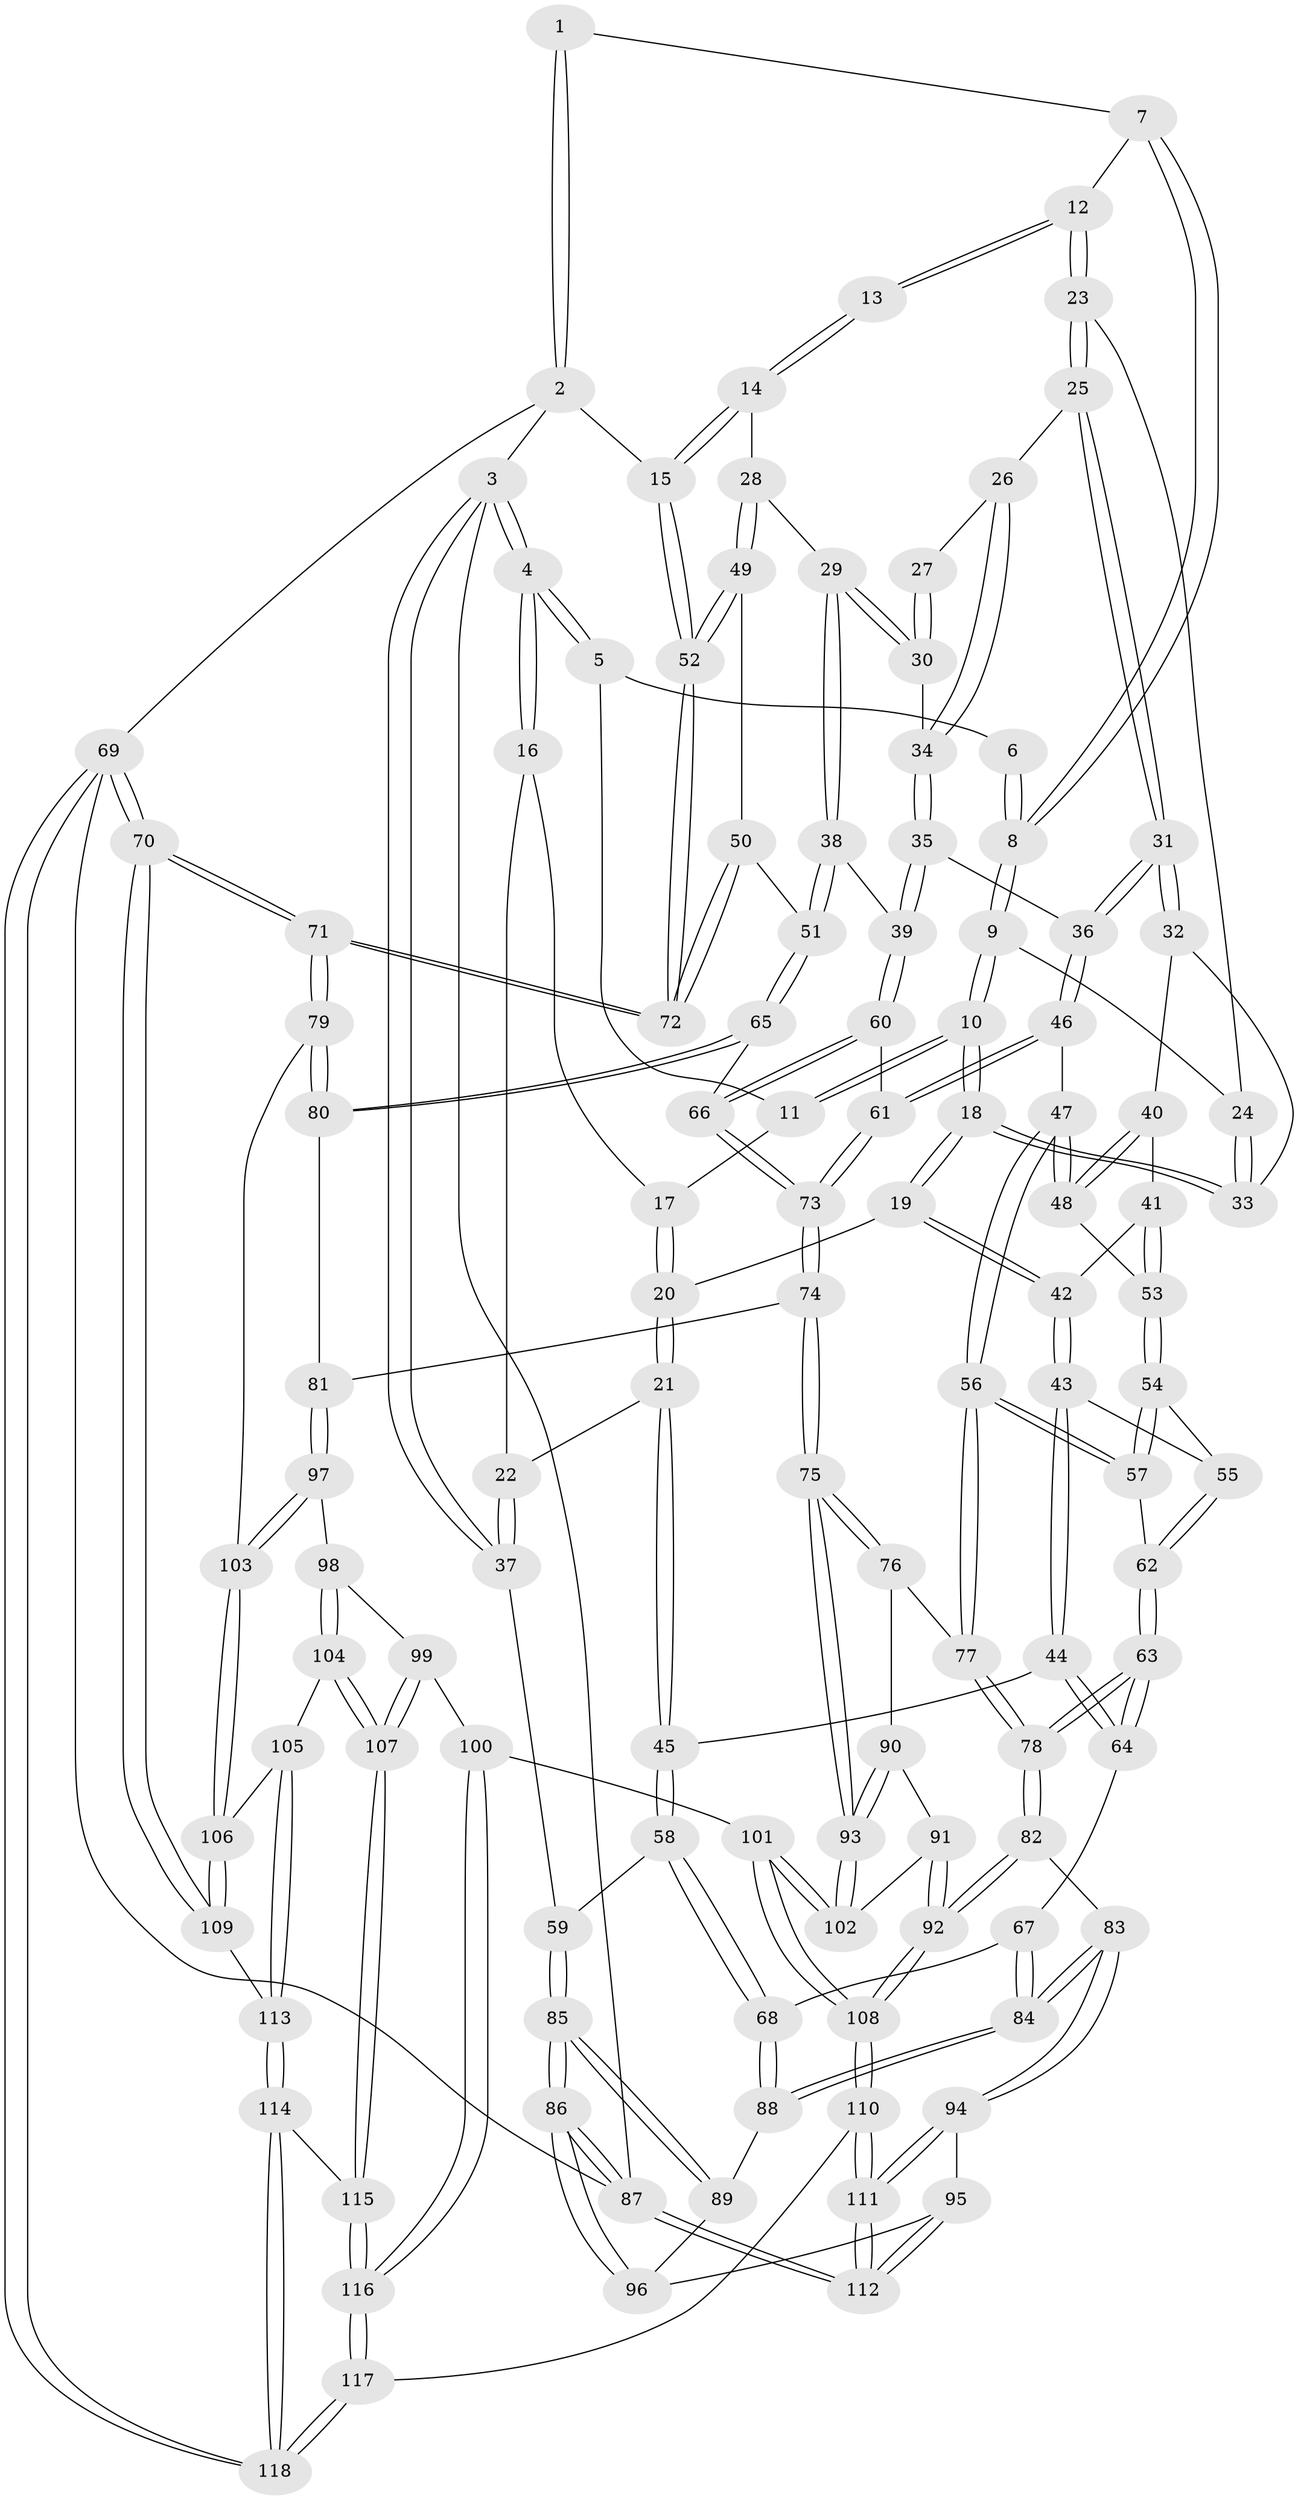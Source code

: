 // coarse degree distribution, {3: 0.12857142857142856, 6: 0.11428571428571428, 4: 0.38571428571428573, 5: 0.35714285714285715, 2: 0.014285714285714285}
// Generated by graph-tools (version 1.1) at 2025/24/03/03/25 07:24:33]
// undirected, 118 vertices, 292 edges
graph export_dot {
graph [start="1"]
  node [color=gray90,style=filled];
  1 [pos="+0.5454478173724565+0"];
  2 [pos="+1+0"];
  3 [pos="+0+0"];
  4 [pos="+0+0"];
  5 [pos="+0.204932547281904+0"];
  6 [pos="+0.23451520968618655+0"];
  7 [pos="+0.5641178650153934+0.009481298625608888"];
  8 [pos="+0.3482391443831445+0.13525172524407567"];
  9 [pos="+0.3491398379144329+0.1509650904291416"];
  10 [pos="+0.3254554009834531+0.2179143913241906"];
  11 [pos="+0.17976902997568633+0.11153604228751193"];
  12 [pos="+0.5883651434271712+0.09852846000506486"];
  13 [pos="+0.921097951613949+0.030365380898976734"];
  14 [pos="+1+0"];
  15 [pos="+1+0"];
  16 [pos="+0.07297631242244808+0.15356165985013578"];
  17 [pos="+0.15178157072463025+0.1516152222562812"];
  18 [pos="+0.32522693419396065+0.22084090672574921"];
  19 [pos="+0.3181444969425668+0.23462855308901373"];
  20 [pos="+0.18405467157180003+0.2644998127586636"];
  21 [pos="+0.12329478482560131+0.31788051122882593"];
  22 [pos="+0.05728753098993373+0.2383669457697116"];
  23 [pos="+0.5881573325216202+0.11602058742817081"];
  24 [pos="+0.548644120166622+0.14555925514327514"];
  25 [pos="+0.6239317174363149+0.15817026289277877"];
  26 [pos="+0.7227025202599087+0.20391832475597046"];
  27 [pos="+0.892301471164389+0.06725118351832467"];
  28 [pos="+0.8783435943255681+0.30190917116922006"];
  29 [pos="+0.8605073757193639+0.29583660216705415"];
  30 [pos="+0.8463763582270176+0.2609482846118162"];
  31 [pos="+0.5961937411593375+0.3165469324290704"];
  32 [pos="+0.49869778430746026+0.2765848036406296"];
  33 [pos="+0.4899577621315543+0.24779582821501728"];
  34 [pos="+0.7278278826319946+0.22089140259612525"];
  35 [pos="+0.7216959741042115+0.349656221894305"];
  36 [pos="+0.6136193508032639+0.34998312767680484"];
  37 [pos="+0+0.20088495283010935"];
  38 [pos="+0.7472518940249578+0.36498810723875863"];
  39 [pos="+0.7335460515546478+0.36061364959383213"];
  40 [pos="+0.4778337467866585+0.3166343469691207"];
  41 [pos="+0.40756167921648395+0.329963150720703"];
  42 [pos="+0.33153016712534306+0.2860794031487209"];
  43 [pos="+0.3108577084153037+0.3726545592352449"];
  44 [pos="+0.19319187325231033+0.4043350911442672"];
  45 [pos="+0.11604082328500129+0.352009287987636"];
  46 [pos="+0.550242325408546+0.436491353036367"];
  47 [pos="+0.5427825776070283+0.4374004904524945"];
  48 [pos="+0.4897975490763973+0.3594965843470753"];
  49 [pos="+0.9351258274503434+0.35136124036592553"];
  50 [pos="+0.8744780300439124+0.4559786235467043"];
  51 [pos="+0.8447543684580725+0.46946152528902757"];
  52 [pos="+1+0.28410201657413836"];
  53 [pos="+0.42089544166325454+0.3787547690764064"];
  54 [pos="+0.4159876525310754+0.41691754540527765"];
  55 [pos="+0.32127875787092314+0.39277754738842896"];
  56 [pos="+0.46504053963427183+0.4838207879362969"];
  57 [pos="+0.4557573795909226+0.4762478562372046"];
  58 [pos="+0.08990413575629633+0.37267936752220754"];
  59 [pos="+0+0.37657102635522915"];
  60 [pos="+0.6934623344274411+0.4526941569678183"];
  61 [pos="+0.6020203532675971+0.4860631208538204"];
  62 [pos="+0.3177869046298426+0.46259038389306406"];
  63 [pos="+0.2699050301246496+0.5401413015872517"];
  64 [pos="+0.23370367570052253+0.5261794730899277"];
  65 [pos="+0.8290187562014375+0.51270746602569"];
  66 [pos="+0.735300623595047+0.5412065429054864"];
  67 [pos="+0.18747204181311197+0.5413774598864746"];
  68 [pos="+0.06776108183719667+0.5701690874534348"];
  69 [pos="+1+1"];
  70 [pos="+1+0.9443480133807276"];
  71 [pos="+1+0.72605042078386"];
  72 [pos="+1+0.5775828509681064"];
  73 [pos="+0.6498664131480018+0.6210235009830168"];
  74 [pos="+0.6404758717940187+0.655547527102251"];
  75 [pos="+0.6120881467509667+0.6652977384176707"];
  76 [pos="+0.524508887438296+0.6317006089864486"];
  77 [pos="+0.44195083694726756+0.5772477985732544"];
  78 [pos="+0.33258260111185006+0.6251830352947698"];
  79 [pos="+0.9417543993143798+0.6984212639815014"];
  80 [pos="+0.8634261992774043+0.5927971486486678"];
  81 [pos="+0.6566208236727703+0.6666950760464321"];
  82 [pos="+0.30106305822778656+0.7329868520210248"];
  83 [pos="+0.2432259438333644+0.747660199094463"];
  84 [pos="+0.1981038029242231+0.7117705986339389"];
  85 [pos="+0+0.6120523143420522"];
  86 [pos="+0+1"];
  87 [pos="+0+1"];
  88 [pos="+0.03953597169041799+0.601773062948844"];
  89 [pos="+0.03474504494735055+0.6034829196551087"];
  90 [pos="+0.45833458237271796+0.7125751669370863"];
  91 [pos="+0.3993673477411822+0.7568002801585293"];
  92 [pos="+0.33675627546651254+0.7668895238244943"];
  93 [pos="+0.5623337176572026+0.7560709969856363"];
  94 [pos="+0.2006546044169917+0.7930394587140445"];
  95 [pos="+0.1939358009559352+0.7956307844334689"];
  96 [pos="+0.06923263980944414+0.7818803942278637"];
  97 [pos="+0.6675731640942592+0.6768969614694296"];
  98 [pos="+0.6787586845021221+0.7447462152613723"];
  99 [pos="+0.662878628611327+0.8048819658715969"];
  100 [pos="+0.5712168115953964+0.879982544822056"];
  101 [pos="+0.5543505745527263+0.8674688870393251"];
  102 [pos="+0.5536608602543015+0.7745644439273514"];
  103 [pos="+0.8467717692990606+0.7454673337959946"];
  104 [pos="+0.7514587503296555+0.8767314247481903"];
  105 [pos="+0.8052889835187439+0.8427524284555"];
  106 [pos="+0.8078783817525759+0.8397018063610721"];
  107 [pos="+0.7238229623238116+0.9102975118337349"];
  108 [pos="+0.3953094472050654+0.9145723992700626"];
  109 [pos="+0.952443082140564+0.9131698615735705"];
  110 [pos="+0.29790111286197396+1"];
  111 [pos="+0.2754349845056676+1"];
  112 [pos="+0+1"];
  113 [pos="+0.861164751748932+0.9384170252361074"];
  114 [pos="+0.8457436294683152+0.9683373184638759"];
  115 [pos="+0.7098364526804247+0.9328871952889882"];
  116 [pos="+0.6635412094001916+0.9752211802854139"];
  117 [pos="+0.6438761195001492+1"];
  118 [pos="+1+1"];
  1 -- 2;
  1 -- 2;
  1 -- 7;
  2 -- 3;
  2 -- 15;
  2 -- 69;
  3 -- 4;
  3 -- 4;
  3 -- 37;
  3 -- 37;
  3 -- 87;
  4 -- 5;
  4 -- 5;
  4 -- 16;
  4 -- 16;
  5 -- 6;
  5 -- 11;
  6 -- 8;
  6 -- 8;
  7 -- 8;
  7 -- 8;
  7 -- 12;
  8 -- 9;
  8 -- 9;
  9 -- 10;
  9 -- 10;
  9 -- 24;
  10 -- 11;
  10 -- 11;
  10 -- 18;
  10 -- 18;
  11 -- 17;
  12 -- 13;
  12 -- 13;
  12 -- 23;
  12 -- 23;
  13 -- 14;
  13 -- 14;
  14 -- 15;
  14 -- 15;
  14 -- 28;
  15 -- 52;
  15 -- 52;
  16 -- 17;
  16 -- 22;
  17 -- 20;
  17 -- 20;
  18 -- 19;
  18 -- 19;
  18 -- 33;
  18 -- 33;
  19 -- 20;
  19 -- 42;
  19 -- 42;
  20 -- 21;
  20 -- 21;
  21 -- 22;
  21 -- 45;
  21 -- 45;
  22 -- 37;
  22 -- 37;
  23 -- 24;
  23 -- 25;
  23 -- 25;
  24 -- 33;
  24 -- 33;
  25 -- 26;
  25 -- 31;
  25 -- 31;
  26 -- 27;
  26 -- 34;
  26 -- 34;
  27 -- 30;
  27 -- 30;
  28 -- 29;
  28 -- 49;
  28 -- 49;
  29 -- 30;
  29 -- 30;
  29 -- 38;
  29 -- 38;
  30 -- 34;
  31 -- 32;
  31 -- 32;
  31 -- 36;
  31 -- 36;
  32 -- 33;
  32 -- 40;
  34 -- 35;
  34 -- 35;
  35 -- 36;
  35 -- 39;
  35 -- 39;
  36 -- 46;
  36 -- 46;
  37 -- 59;
  38 -- 39;
  38 -- 51;
  38 -- 51;
  39 -- 60;
  39 -- 60;
  40 -- 41;
  40 -- 48;
  40 -- 48;
  41 -- 42;
  41 -- 53;
  41 -- 53;
  42 -- 43;
  42 -- 43;
  43 -- 44;
  43 -- 44;
  43 -- 55;
  44 -- 45;
  44 -- 64;
  44 -- 64;
  45 -- 58;
  45 -- 58;
  46 -- 47;
  46 -- 61;
  46 -- 61;
  47 -- 48;
  47 -- 48;
  47 -- 56;
  47 -- 56;
  48 -- 53;
  49 -- 50;
  49 -- 52;
  49 -- 52;
  50 -- 51;
  50 -- 72;
  50 -- 72;
  51 -- 65;
  51 -- 65;
  52 -- 72;
  52 -- 72;
  53 -- 54;
  53 -- 54;
  54 -- 55;
  54 -- 57;
  54 -- 57;
  55 -- 62;
  55 -- 62;
  56 -- 57;
  56 -- 57;
  56 -- 77;
  56 -- 77;
  57 -- 62;
  58 -- 59;
  58 -- 68;
  58 -- 68;
  59 -- 85;
  59 -- 85;
  60 -- 61;
  60 -- 66;
  60 -- 66;
  61 -- 73;
  61 -- 73;
  62 -- 63;
  62 -- 63;
  63 -- 64;
  63 -- 64;
  63 -- 78;
  63 -- 78;
  64 -- 67;
  65 -- 66;
  65 -- 80;
  65 -- 80;
  66 -- 73;
  66 -- 73;
  67 -- 68;
  67 -- 84;
  67 -- 84;
  68 -- 88;
  68 -- 88;
  69 -- 70;
  69 -- 70;
  69 -- 118;
  69 -- 118;
  69 -- 87;
  70 -- 71;
  70 -- 71;
  70 -- 109;
  70 -- 109;
  71 -- 72;
  71 -- 72;
  71 -- 79;
  71 -- 79;
  73 -- 74;
  73 -- 74;
  74 -- 75;
  74 -- 75;
  74 -- 81;
  75 -- 76;
  75 -- 76;
  75 -- 93;
  75 -- 93;
  76 -- 77;
  76 -- 90;
  77 -- 78;
  77 -- 78;
  78 -- 82;
  78 -- 82;
  79 -- 80;
  79 -- 80;
  79 -- 103;
  80 -- 81;
  81 -- 97;
  81 -- 97;
  82 -- 83;
  82 -- 92;
  82 -- 92;
  83 -- 84;
  83 -- 84;
  83 -- 94;
  83 -- 94;
  84 -- 88;
  84 -- 88;
  85 -- 86;
  85 -- 86;
  85 -- 89;
  85 -- 89;
  86 -- 87;
  86 -- 87;
  86 -- 96;
  86 -- 96;
  87 -- 112;
  87 -- 112;
  88 -- 89;
  89 -- 96;
  90 -- 91;
  90 -- 93;
  90 -- 93;
  91 -- 92;
  91 -- 92;
  91 -- 102;
  92 -- 108;
  92 -- 108;
  93 -- 102;
  93 -- 102;
  94 -- 95;
  94 -- 111;
  94 -- 111;
  95 -- 96;
  95 -- 112;
  95 -- 112;
  97 -- 98;
  97 -- 103;
  97 -- 103;
  98 -- 99;
  98 -- 104;
  98 -- 104;
  99 -- 100;
  99 -- 107;
  99 -- 107;
  100 -- 101;
  100 -- 116;
  100 -- 116;
  101 -- 102;
  101 -- 102;
  101 -- 108;
  101 -- 108;
  103 -- 106;
  103 -- 106;
  104 -- 105;
  104 -- 107;
  104 -- 107;
  105 -- 106;
  105 -- 113;
  105 -- 113;
  106 -- 109;
  106 -- 109;
  107 -- 115;
  107 -- 115;
  108 -- 110;
  108 -- 110;
  109 -- 113;
  110 -- 111;
  110 -- 111;
  110 -- 117;
  111 -- 112;
  111 -- 112;
  113 -- 114;
  113 -- 114;
  114 -- 115;
  114 -- 118;
  114 -- 118;
  115 -- 116;
  115 -- 116;
  116 -- 117;
  116 -- 117;
  117 -- 118;
  117 -- 118;
}
